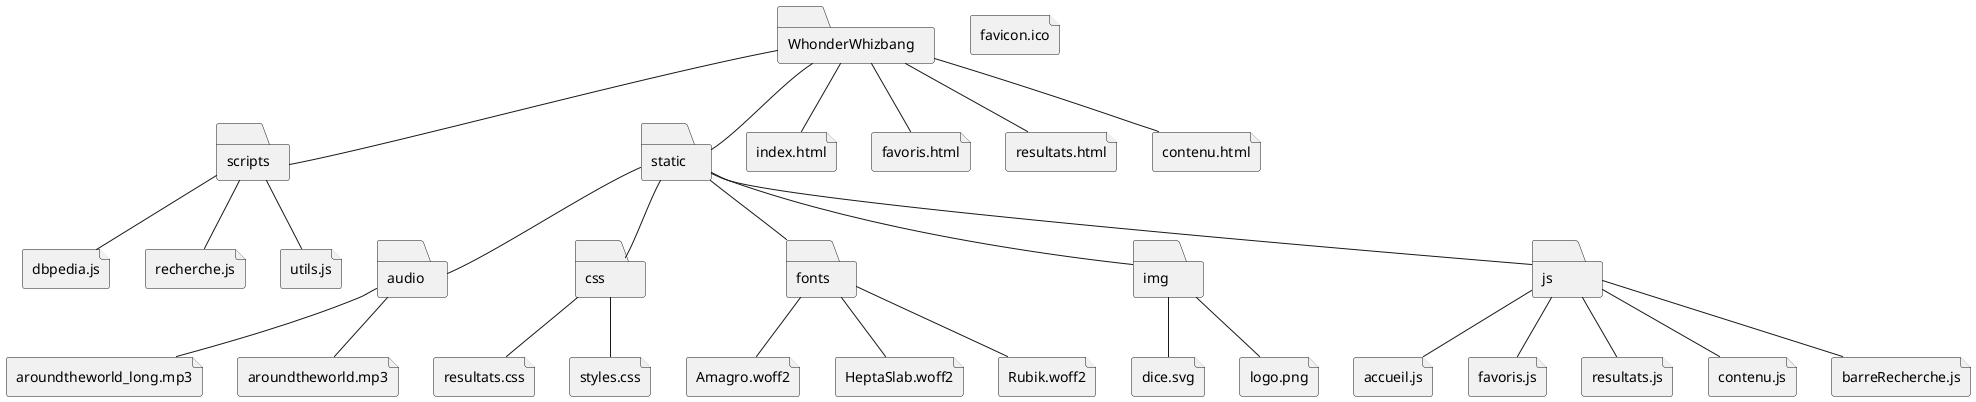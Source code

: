 @startuml

folder WhonderWhizbang
folder scripts
folder static 
folder audio
folder css 
folder fonts 
folder img 
folder js

WhonderWhizbang -- scripts
WhonderWhizbang -- static
static -- audio
static -- css
static -- fonts
static -- img
static -- js

file dbpedia.js
file recherche.js
file utils.js

file aroundtheworld_long.mp3
file aroundtheworld.mp3

file resultats.css
file styles.css

file Amagro.woff2
file HeptaSlab.woff2
file Rubik.woff2

file dice.svg
file logo.png

file accueil.js
file favoris.js
file resultats.js
file contenu.js
file barreRecherche.js

file index.html
file favoris.html
file resultats.html
file contenu.html

file favicon.ico

WhonderWhizbang -- index.html
WhonderWhizbang -- favoris.html
WhonderWhizbang -- resultats.html
WhonderWhizbang -- contenu.html

audio -- aroundtheworld_long.mp3
audio -- aroundtheworld.mp3

css -- resultats.css
css -- styles.css

fonts -- Amagro.woff2
fonts -- HeptaSlab.woff2
fonts -- Rubik.woff2

img -- dice.svg
img -- logo.png

js -- accueil.js
js -- favoris.js
js -- resultats.js
js -- contenu.js
js -- barreRecherche.js

scripts -- dbpedia.js
scripts -- recherche.js
scripts -- utils.js

@enduml